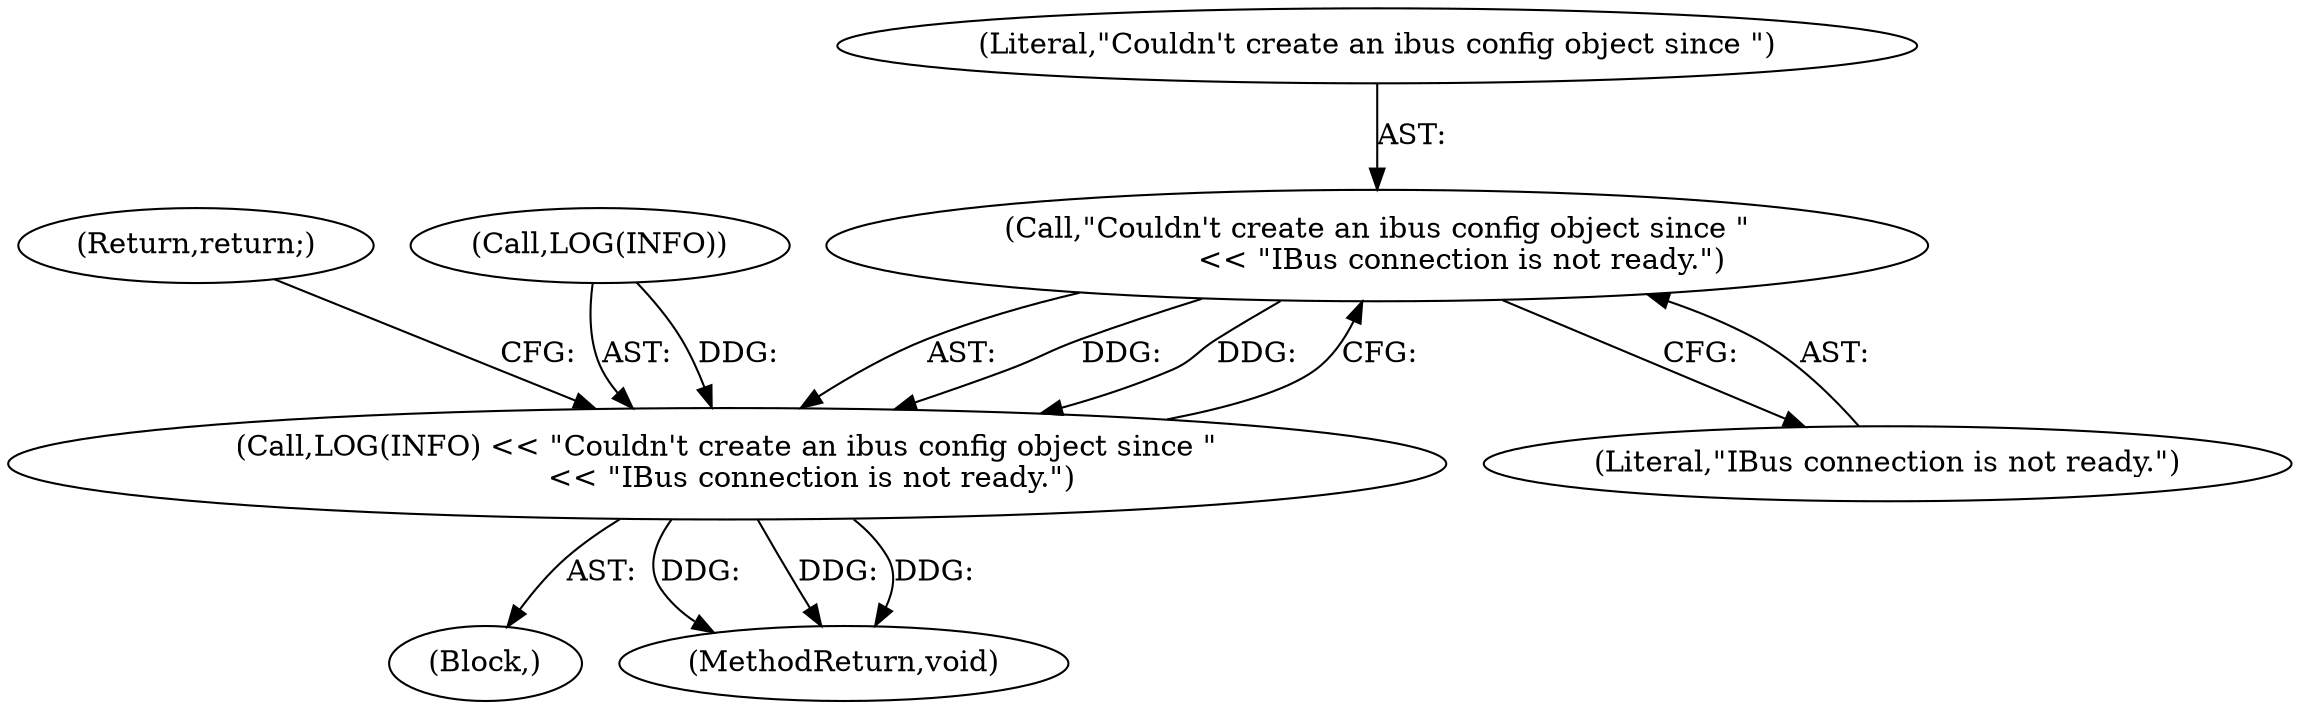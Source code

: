 digraph "0_Chrome_dc7b094a338c6c521f918f478e993f0f74bbea0d_67@API" {
"1000126" [label="(Call,\"Couldn't create an ibus config object since \"\n                  << \"IBus connection is not ready.\")"];
"1000123" [label="(Call,LOG(INFO) << \"Couldn't create an ibus config object since \"\n                  << \"IBus connection is not ready.\")"];
"1000127" [label="(Literal,\"Couldn't create an ibus config object since \")"];
"1000129" [label="(Return,return;)"];
"1000122" [label="(Block,)"];
"1000166" [label="(MethodReturn,void)"];
"1000128" [label="(Literal,\"IBus connection is not ready.\")"];
"1000126" [label="(Call,\"Couldn't create an ibus config object since \"\n                  << \"IBus connection is not ready.\")"];
"1000123" [label="(Call,LOG(INFO) << \"Couldn't create an ibus config object since \"\n                  << \"IBus connection is not ready.\")"];
"1000124" [label="(Call,LOG(INFO))"];
"1000126" -> "1000123"  [label="AST: "];
"1000126" -> "1000128"  [label="CFG: "];
"1000127" -> "1000126"  [label="AST: "];
"1000128" -> "1000126"  [label="AST: "];
"1000123" -> "1000126"  [label="CFG: "];
"1000126" -> "1000123"  [label="DDG: "];
"1000126" -> "1000123"  [label="DDG: "];
"1000123" -> "1000122"  [label="AST: "];
"1000124" -> "1000123"  [label="AST: "];
"1000129" -> "1000123"  [label="CFG: "];
"1000123" -> "1000166"  [label="DDG: "];
"1000123" -> "1000166"  [label="DDG: "];
"1000123" -> "1000166"  [label="DDG: "];
"1000124" -> "1000123"  [label="DDG: "];
}
